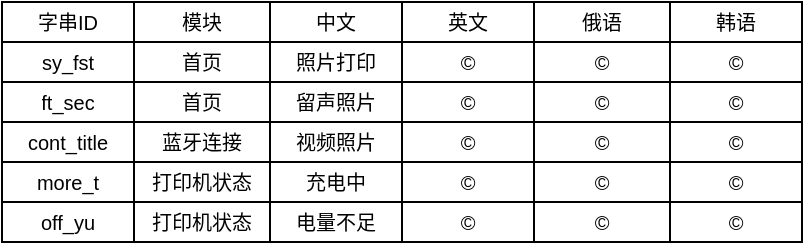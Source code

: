 <mxfile version="26.0.11">
  <diagram name="Page-1" id="XqgYWk0DBlqirWUSStaQ">
    <mxGraphModel dx="819" dy="441" grid="1" gridSize="10" guides="1" tooltips="1" connect="1" arrows="1" fold="1" page="1" pageScale="1" pageWidth="827" pageHeight="1169" math="0" shadow="0">
      <root>
        <mxCell id="0" />
        <mxCell id="1" parent="0" />
        <mxCell id="3SftzCptuapMJNLHKQNX-132" value="" style="group" vertex="1" connectable="0" parent="1">
          <mxGeometry x="230" y="70" width="400" height="120" as="geometry" />
        </mxCell>
        <mxCell id="3SftzCptuapMJNLHKQNX-104" value="" style="group" vertex="1" connectable="0" parent="3SftzCptuapMJNLHKQNX-132">
          <mxGeometry width="400" height="60" as="geometry" />
        </mxCell>
        <mxCell id="3SftzCptuapMJNLHKQNX-40" value="" style="shape=table;startSize=0;container=1;collapsible=0;childLayout=tableLayout;fontSize=16;" vertex="1" parent="3SftzCptuapMJNLHKQNX-104">
          <mxGeometry width="200" height="60" as="geometry" />
        </mxCell>
        <mxCell id="3SftzCptuapMJNLHKQNX-41" value="" style="shape=tableRow;horizontal=0;startSize=0;swimlaneHead=0;swimlaneBody=0;strokeColor=inherit;top=0;left=0;bottom=0;right=0;collapsible=0;dropTarget=0;fillColor=none;points=[[0,0.5],[1,0.5]];portConstraint=eastwest;fontSize=16;" vertex="1" parent="3SftzCptuapMJNLHKQNX-40">
          <mxGeometry width="200" height="20" as="geometry" />
        </mxCell>
        <mxCell id="3SftzCptuapMJNLHKQNX-42" value="字串ID" style="shape=partialRectangle;html=1;whiteSpace=wrap;connectable=0;strokeColor=inherit;overflow=hidden;fillColor=none;top=0;left=0;bottom=0;right=0;pointerEvents=1;fontSize=10;" vertex="1" parent="3SftzCptuapMJNLHKQNX-41">
          <mxGeometry width="66" height="20" as="geometry">
            <mxRectangle width="66" height="20" as="alternateBounds" />
          </mxGeometry>
        </mxCell>
        <mxCell id="3SftzCptuapMJNLHKQNX-43" value="模块" style="shape=partialRectangle;html=1;whiteSpace=wrap;connectable=0;strokeColor=inherit;overflow=hidden;fillColor=none;top=0;left=0;bottom=0;right=0;pointerEvents=1;fontSize=10;" vertex="1" parent="3SftzCptuapMJNLHKQNX-41">
          <mxGeometry x="66" width="68" height="20" as="geometry">
            <mxRectangle width="68" height="20" as="alternateBounds" />
          </mxGeometry>
        </mxCell>
        <mxCell id="3SftzCptuapMJNLHKQNX-44" value="中文" style="shape=partialRectangle;html=1;whiteSpace=wrap;connectable=0;strokeColor=inherit;overflow=hidden;fillColor=none;top=0;left=0;bottom=0;right=0;pointerEvents=1;fontSize=10;" vertex="1" parent="3SftzCptuapMJNLHKQNX-41">
          <mxGeometry x="134" width="66" height="20" as="geometry">
            <mxRectangle width="66" height="20" as="alternateBounds" />
          </mxGeometry>
        </mxCell>
        <mxCell id="3SftzCptuapMJNLHKQNX-45" value="" style="shape=tableRow;horizontal=0;startSize=0;swimlaneHead=0;swimlaneBody=0;strokeColor=inherit;top=0;left=0;bottom=0;right=0;collapsible=0;dropTarget=0;fillColor=none;points=[[0,0.5],[1,0.5]];portConstraint=eastwest;fontSize=16;" vertex="1" parent="3SftzCptuapMJNLHKQNX-40">
          <mxGeometry y="20" width="200" height="20" as="geometry" />
        </mxCell>
        <mxCell id="3SftzCptuapMJNLHKQNX-46" value="sy_fst" style="shape=partialRectangle;html=1;whiteSpace=wrap;connectable=0;strokeColor=inherit;overflow=hidden;fillColor=none;top=0;left=0;bottom=0;right=0;pointerEvents=1;fontSize=10;" vertex="1" parent="3SftzCptuapMJNLHKQNX-45">
          <mxGeometry width="66" height="20" as="geometry">
            <mxRectangle width="66" height="20" as="alternateBounds" />
          </mxGeometry>
        </mxCell>
        <mxCell id="3SftzCptuapMJNLHKQNX-47" value="首页" style="shape=partialRectangle;html=1;whiteSpace=wrap;connectable=0;strokeColor=inherit;overflow=hidden;fillColor=none;top=0;left=0;bottom=0;right=0;pointerEvents=1;fontSize=10;" vertex="1" parent="3SftzCptuapMJNLHKQNX-45">
          <mxGeometry x="66" width="68" height="20" as="geometry">
            <mxRectangle width="68" height="20" as="alternateBounds" />
          </mxGeometry>
        </mxCell>
        <mxCell id="3SftzCptuapMJNLHKQNX-48" value="照片打印" style="shape=partialRectangle;html=1;whiteSpace=wrap;connectable=0;strokeColor=inherit;overflow=hidden;fillColor=none;top=0;left=0;bottom=0;right=0;pointerEvents=1;fontSize=10;" vertex="1" parent="3SftzCptuapMJNLHKQNX-45">
          <mxGeometry x="134" width="66" height="20" as="geometry">
            <mxRectangle width="66" height="20" as="alternateBounds" />
          </mxGeometry>
        </mxCell>
        <mxCell id="3SftzCptuapMJNLHKQNX-49" value="" style="shape=tableRow;horizontal=0;startSize=0;swimlaneHead=0;swimlaneBody=0;strokeColor=inherit;top=0;left=0;bottom=0;right=0;collapsible=0;dropTarget=0;fillColor=none;points=[[0,0.5],[1,0.5]];portConstraint=eastwest;fontSize=16;" vertex="1" parent="3SftzCptuapMJNLHKQNX-40">
          <mxGeometry y="40" width="200" height="20" as="geometry" />
        </mxCell>
        <mxCell id="3SftzCptuapMJNLHKQNX-50" value="ft_sec" style="shape=partialRectangle;html=1;whiteSpace=wrap;connectable=0;strokeColor=inherit;overflow=hidden;fillColor=none;top=0;left=0;bottom=0;right=0;pointerEvents=1;fontSize=10;" vertex="1" parent="3SftzCptuapMJNLHKQNX-49">
          <mxGeometry width="66" height="20" as="geometry">
            <mxRectangle width="66" height="20" as="alternateBounds" />
          </mxGeometry>
        </mxCell>
        <mxCell id="3SftzCptuapMJNLHKQNX-51" value="首页" style="shape=partialRectangle;html=1;whiteSpace=wrap;connectable=0;strokeColor=inherit;overflow=hidden;fillColor=none;top=0;left=0;bottom=0;right=0;pointerEvents=1;fontSize=10;" vertex="1" parent="3SftzCptuapMJNLHKQNX-49">
          <mxGeometry x="66" width="68" height="20" as="geometry">
            <mxRectangle width="68" height="20" as="alternateBounds" />
          </mxGeometry>
        </mxCell>
        <mxCell id="3SftzCptuapMJNLHKQNX-52" value="留声照片" style="shape=partialRectangle;html=1;whiteSpace=wrap;connectable=0;strokeColor=inherit;overflow=hidden;fillColor=none;top=0;left=0;bottom=0;right=0;pointerEvents=1;fontSize=10;" vertex="1" parent="3SftzCptuapMJNLHKQNX-49">
          <mxGeometry x="134" width="66" height="20" as="geometry">
            <mxRectangle width="66" height="20" as="alternateBounds" />
          </mxGeometry>
        </mxCell>
        <mxCell id="3SftzCptuapMJNLHKQNX-91" value="" style="shape=table;startSize=0;container=1;collapsible=0;childLayout=tableLayout;fontSize=16;" vertex="1" parent="3SftzCptuapMJNLHKQNX-104">
          <mxGeometry x="200" width="200" height="60" as="geometry" />
        </mxCell>
        <mxCell id="3SftzCptuapMJNLHKQNX-92" value="" style="shape=tableRow;horizontal=0;startSize=0;swimlaneHead=0;swimlaneBody=0;strokeColor=inherit;top=0;left=0;bottom=0;right=0;collapsible=0;dropTarget=0;fillColor=none;points=[[0,0.5],[1,0.5]];portConstraint=eastwest;fontSize=10;" vertex="1" parent="3SftzCptuapMJNLHKQNX-91">
          <mxGeometry width="200" height="20" as="geometry" />
        </mxCell>
        <mxCell id="3SftzCptuapMJNLHKQNX-93" value="英文" style="shape=partialRectangle;html=1;whiteSpace=wrap;connectable=0;strokeColor=inherit;overflow=hidden;fillColor=none;top=0;left=0;bottom=0;right=0;pointerEvents=1;fontSize=10;" vertex="1" parent="3SftzCptuapMJNLHKQNX-92">
          <mxGeometry width="66" height="20" as="geometry">
            <mxRectangle width="66" height="20" as="alternateBounds" />
          </mxGeometry>
        </mxCell>
        <mxCell id="3SftzCptuapMJNLHKQNX-94" value="俄语" style="shape=partialRectangle;html=1;whiteSpace=wrap;connectable=0;strokeColor=inherit;overflow=hidden;fillColor=none;top=0;left=0;bottom=0;right=0;pointerEvents=1;fontSize=10;" vertex="1" parent="3SftzCptuapMJNLHKQNX-92">
          <mxGeometry x="66" width="68" height="20" as="geometry">
            <mxRectangle width="68" height="20" as="alternateBounds" />
          </mxGeometry>
        </mxCell>
        <mxCell id="3SftzCptuapMJNLHKQNX-95" value="韩语" style="shape=partialRectangle;html=1;whiteSpace=wrap;connectable=0;strokeColor=inherit;overflow=hidden;fillColor=none;top=0;left=0;bottom=0;right=0;pointerEvents=1;fontSize=10;" vertex="1" parent="3SftzCptuapMJNLHKQNX-92">
          <mxGeometry x="134" width="66" height="20" as="geometry">
            <mxRectangle width="66" height="20" as="alternateBounds" />
          </mxGeometry>
        </mxCell>
        <mxCell id="3SftzCptuapMJNLHKQNX-96" value="" style="shape=tableRow;horizontal=0;startSize=0;swimlaneHead=0;swimlaneBody=0;strokeColor=inherit;top=0;left=0;bottom=0;right=0;collapsible=0;dropTarget=0;fillColor=none;points=[[0,0.5],[1,0.5]];portConstraint=eastwest;fontSize=10;" vertex="1" parent="3SftzCptuapMJNLHKQNX-91">
          <mxGeometry y="20" width="200" height="20" as="geometry" />
        </mxCell>
        <mxCell id="3SftzCptuapMJNLHKQNX-97" value="©️" style="shape=partialRectangle;html=1;whiteSpace=wrap;connectable=0;strokeColor=inherit;overflow=hidden;fillColor=none;top=0;left=0;bottom=0;right=0;pointerEvents=1;fontSize=10;" vertex="1" parent="3SftzCptuapMJNLHKQNX-96">
          <mxGeometry width="66" height="20" as="geometry">
            <mxRectangle width="66" height="20" as="alternateBounds" />
          </mxGeometry>
        </mxCell>
        <mxCell id="3SftzCptuapMJNLHKQNX-98" value="©️" style="shape=partialRectangle;html=1;whiteSpace=wrap;connectable=0;strokeColor=inherit;overflow=hidden;fillColor=none;top=0;left=0;bottom=0;right=0;pointerEvents=1;fontSize=10;" vertex="1" parent="3SftzCptuapMJNLHKQNX-96">
          <mxGeometry x="66" width="68" height="20" as="geometry">
            <mxRectangle width="68" height="20" as="alternateBounds" />
          </mxGeometry>
        </mxCell>
        <mxCell id="3SftzCptuapMJNLHKQNX-99" value="©️" style="shape=partialRectangle;html=1;whiteSpace=wrap;connectable=0;strokeColor=inherit;overflow=hidden;fillColor=none;top=0;left=0;bottom=0;right=0;pointerEvents=1;fontSize=10;" vertex="1" parent="3SftzCptuapMJNLHKQNX-96">
          <mxGeometry x="134" width="66" height="20" as="geometry">
            <mxRectangle width="66" height="20" as="alternateBounds" />
          </mxGeometry>
        </mxCell>
        <mxCell id="3SftzCptuapMJNLHKQNX-100" value="" style="shape=tableRow;horizontal=0;startSize=0;swimlaneHead=0;swimlaneBody=0;strokeColor=inherit;top=0;left=0;bottom=0;right=0;collapsible=0;dropTarget=0;fillColor=none;points=[[0,0.5],[1,0.5]];portConstraint=eastwest;fontSize=10;" vertex="1" parent="3SftzCptuapMJNLHKQNX-91">
          <mxGeometry y="40" width="200" height="20" as="geometry" />
        </mxCell>
        <mxCell id="3SftzCptuapMJNLHKQNX-101" value="©️" style="shape=partialRectangle;html=1;whiteSpace=wrap;connectable=0;strokeColor=inherit;overflow=hidden;fillColor=none;top=0;left=0;bottom=0;right=0;pointerEvents=1;fontSize=10;" vertex="1" parent="3SftzCptuapMJNLHKQNX-100">
          <mxGeometry width="66" height="20" as="geometry">
            <mxRectangle width="66" height="20" as="alternateBounds" />
          </mxGeometry>
        </mxCell>
        <mxCell id="3SftzCptuapMJNLHKQNX-102" value="©️" style="shape=partialRectangle;html=1;whiteSpace=wrap;connectable=0;strokeColor=inherit;overflow=hidden;fillColor=none;top=0;left=0;bottom=0;right=0;pointerEvents=1;fontSize=10;" vertex="1" parent="3SftzCptuapMJNLHKQNX-100">
          <mxGeometry x="66" width="68" height="20" as="geometry">
            <mxRectangle width="68" height="20" as="alternateBounds" />
          </mxGeometry>
        </mxCell>
        <mxCell id="3SftzCptuapMJNLHKQNX-103" value="©️" style="shape=partialRectangle;html=1;whiteSpace=wrap;connectable=0;strokeColor=inherit;overflow=hidden;fillColor=none;top=0;left=0;bottom=0;right=0;pointerEvents=1;fontSize=10;" vertex="1" parent="3SftzCptuapMJNLHKQNX-100">
          <mxGeometry x="134" width="66" height="20" as="geometry">
            <mxRectangle width="66" height="20" as="alternateBounds" />
          </mxGeometry>
        </mxCell>
        <mxCell id="3SftzCptuapMJNLHKQNX-105" value="" style="group" vertex="1" connectable="0" parent="3SftzCptuapMJNLHKQNX-132">
          <mxGeometry y="60" width="400" height="60" as="geometry" />
        </mxCell>
        <mxCell id="3SftzCptuapMJNLHKQNX-106" value="" style="shape=table;startSize=0;container=1;collapsible=0;childLayout=tableLayout;fontSize=16;" vertex="1" parent="3SftzCptuapMJNLHKQNX-105">
          <mxGeometry width="200" height="60" as="geometry" />
        </mxCell>
        <mxCell id="3SftzCptuapMJNLHKQNX-107" value="" style="shape=tableRow;horizontal=0;startSize=0;swimlaneHead=0;swimlaneBody=0;strokeColor=inherit;top=0;left=0;bottom=0;right=0;collapsible=0;dropTarget=0;fillColor=none;points=[[0,0.5],[1,0.5]];portConstraint=eastwest;fontSize=16;" vertex="1" parent="3SftzCptuapMJNLHKQNX-106">
          <mxGeometry width="200" height="20" as="geometry" />
        </mxCell>
        <mxCell id="3SftzCptuapMJNLHKQNX-108" value="cont_title" style="shape=partialRectangle;html=1;whiteSpace=wrap;connectable=0;strokeColor=inherit;overflow=hidden;fillColor=none;top=0;left=0;bottom=0;right=0;pointerEvents=1;fontSize=10;" vertex="1" parent="3SftzCptuapMJNLHKQNX-107">
          <mxGeometry width="66" height="20" as="geometry">
            <mxRectangle width="66" height="20" as="alternateBounds" />
          </mxGeometry>
        </mxCell>
        <mxCell id="3SftzCptuapMJNLHKQNX-109" value="蓝牙连接" style="shape=partialRectangle;html=1;whiteSpace=wrap;connectable=0;strokeColor=inherit;overflow=hidden;fillColor=none;top=0;left=0;bottom=0;right=0;pointerEvents=1;fontSize=10;" vertex="1" parent="3SftzCptuapMJNLHKQNX-107">
          <mxGeometry x="66" width="68" height="20" as="geometry">
            <mxRectangle width="68" height="20" as="alternateBounds" />
          </mxGeometry>
        </mxCell>
        <mxCell id="3SftzCptuapMJNLHKQNX-110" value="视频照片" style="shape=partialRectangle;html=1;whiteSpace=wrap;connectable=0;strokeColor=inherit;overflow=hidden;fillColor=none;top=0;left=0;bottom=0;right=0;pointerEvents=1;fontSize=10;" vertex="1" parent="3SftzCptuapMJNLHKQNX-107">
          <mxGeometry x="134" width="66" height="20" as="geometry">
            <mxRectangle width="66" height="20" as="alternateBounds" />
          </mxGeometry>
        </mxCell>
        <mxCell id="3SftzCptuapMJNLHKQNX-111" value="" style="shape=tableRow;horizontal=0;startSize=0;swimlaneHead=0;swimlaneBody=0;strokeColor=inherit;top=0;left=0;bottom=0;right=0;collapsible=0;dropTarget=0;fillColor=none;points=[[0,0.5],[1,0.5]];portConstraint=eastwest;fontSize=16;" vertex="1" parent="3SftzCptuapMJNLHKQNX-106">
          <mxGeometry y="20" width="200" height="20" as="geometry" />
        </mxCell>
        <mxCell id="3SftzCptuapMJNLHKQNX-112" value="more_t" style="shape=partialRectangle;html=1;whiteSpace=wrap;connectable=0;strokeColor=inherit;overflow=hidden;fillColor=none;top=0;left=0;bottom=0;right=0;pointerEvents=1;fontSize=10;" vertex="1" parent="3SftzCptuapMJNLHKQNX-111">
          <mxGeometry width="66" height="20" as="geometry">
            <mxRectangle width="66" height="20" as="alternateBounds" />
          </mxGeometry>
        </mxCell>
        <mxCell id="3SftzCptuapMJNLHKQNX-113" value="打印机状态" style="shape=partialRectangle;html=1;whiteSpace=wrap;connectable=0;strokeColor=inherit;overflow=hidden;fillColor=none;top=0;left=0;bottom=0;right=0;pointerEvents=1;fontSize=10;" vertex="1" parent="3SftzCptuapMJNLHKQNX-111">
          <mxGeometry x="66" width="68" height="20" as="geometry">
            <mxRectangle width="68" height="20" as="alternateBounds" />
          </mxGeometry>
        </mxCell>
        <mxCell id="3SftzCptuapMJNLHKQNX-114" value="充电中" style="shape=partialRectangle;html=1;whiteSpace=wrap;connectable=0;strokeColor=inherit;overflow=hidden;fillColor=none;top=0;left=0;bottom=0;right=0;pointerEvents=1;fontSize=10;" vertex="1" parent="3SftzCptuapMJNLHKQNX-111">
          <mxGeometry x="134" width="66" height="20" as="geometry">
            <mxRectangle width="66" height="20" as="alternateBounds" />
          </mxGeometry>
        </mxCell>
        <mxCell id="3SftzCptuapMJNLHKQNX-115" value="" style="shape=tableRow;horizontal=0;startSize=0;swimlaneHead=0;swimlaneBody=0;strokeColor=inherit;top=0;left=0;bottom=0;right=0;collapsible=0;dropTarget=0;fillColor=none;points=[[0,0.5],[1,0.5]];portConstraint=eastwest;fontSize=16;" vertex="1" parent="3SftzCptuapMJNLHKQNX-106">
          <mxGeometry y="40" width="200" height="20" as="geometry" />
        </mxCell>
        <mxCell id="3SftzCptuapMJNLHKQNX-116" value="off_yu" style="shape=partialRectangle;html=1;whiteSpace=wrap;connectable=0;strokeColor=inherit;overflow=hidden;fillColor=none;top=0;left=0;bottom=0;right=0;pointerEvents=1;fontSize=10;" vertex="1" parent="3SftzCptuapMJNLHKQNX-115">
          <mxGeometry width="66" height="20" as="geometry">
            <mxRectangle width="66" height="20" as="alternateBounds" />
          </mxGeometry>
        </mxCell>
        <mxCell id="3SftzCptuapMJNLHKQNX-117" value="打印机状态" style="shape=partialRectangle;html=1;whiteSpace=wrap;connectable=0;strokeColor=inherit;overflow=hidden;fillColor=none;top=0;left=0;bottom=0;right=0;pointerEvents=1;fontSize=10;" vertex="1" parent="3SftzCptuapMJNLHKQNX-115">
          <mxGeometry x="66" width="68" height="20" as="geometry">
            <mxRectangle width="68" height="20" as="alternateBounds" />
          </mxGeometry>
        </mxCell>
        <mxCell id="3SftzCptuapMJNLHKQNX-118" value="电量不足" style="shape=partialRectangle;html=1;whiteSpace=wrap;connectable=0;strokeColor=inherit;overflow=hidden;fillColor=none;top=0;left=0;bottom=0;right=0;pointerEvents=1;fontSize=10;" vertex="1" parent="3SftzCptuapMJNLHKQNX-115">
          <mxGeometry x="134" width="66" height="20" as="geometry">
            <mxRectangle width="66" height="20" as="alternateBounds" />
          </mxGeometry>
        </mxCell>
        <mxCell id="3SftzCptuapMJNLHKQNX-119" value="" style="shape=table;startSize=0;container=1;collapsible=0;childLayout=tableLayout;fontSize=16;" vertex="1" parent="3SftzCptuapMJNLHKQNX-105">
          <mxGeometry x="200" width="200" height="60" as="geometry" />
        </mxCell>
        <mxCell id="3SftzCptuapMJNLHKQNX-120" value="" style="shape=tableRow;horizontal=0;startSize=0;swimlaneHead=0;swimlaneBody=0;strokeColor=inherit;top=0;left=0;bottom=0;right=0;collapsible=0;dropTarget=0;fillColor=none;points=[[0,0.5],[1,0.5]];portConstraint=eastwest;fontSize=10;" vertex="1" parent="3SftzCptuapMJNLHKQNX-119">
          <mxGeometry width="200" height="20" as="geometry" />
        </mxCell>
        <mxCell id="3SftzCptuapMJNLHKQNX-121" value="©️" style="shape=partialRectangle;html=1;whiteSpace=wrap;connectable=0;strokeColor=inherit;overflow=hidden;fillColor=none;top=0;left=0;bottom=0;right=0;pointerEvents=1;fontSize=10;" vertex="1" parent="3SftzCptuapMJNLHKQNX-120">
          <mxGeometry width="66" height="20" as="geometry">
            <mxRectangle width="66" height="20" as="alternateBounds" />
          </mxGeometry>
        </mxCell>
        <mxCell id="3SftzCptuapMJNLHKQNX-122" value="©️" style="shape=partialRectangle;html=1;whiteSpace=wrap;connectable=0;strokeColor=inherit;overflow=hidden;fillColor=none;top=0;left=0;bottom=0;right=0;pointerEvents=1;fontSize=10;" vertex="1" parent="3SftzCptuapMJNLHKQNX-120">
          <mxGeometry x="66" width="68" height="20" as="geometry">
            <mxRectangle width="68" height="20" as="alternateBounds" />
          </mxGeometry>
        </mxCell>
        <mxCell id="3SftzCptuapMJNLHKQNX-123" value="©️" style="shape=partialRectangle;html=1;whiteSpace=wrap;connectable=0;strokeColor=inherit;overflow=hidden;fillColor=none;top=0;left=0;bottom=0;right=0;pointerEvents=1;fontSize=10;" vertex="1" parent="3SftzCptuapMJNLHKQNX-120">
          <mxGeometry x="134" width="66" height="20" as="geometry">
            <mxRectangle width="66" height="20" as="alternateBounds" />
          </mxGeometry>
        </mxCell>
        <mxCell id="3SftzCptuapMJNLHKQNX-124" value="" style="shape=tableRow;horizontal=0;startSize=0;swimlaneHead=0;swimlaneBody=0;strokeColor=inherit;top=0;left=0;bottom=0;right=0;collapsible=0;dropTarget=0;fillColor=none;points=[[0,0.5],[1,0.5]];portConstraint=eastwest;fontSize=10;" vertex="1" parent="3SftzCptuapMJNLHKQNX-119">
          <mxGeometry y="20" width="200" height="20" as="geometry" />
        </mxCell>
        <mxCell id="3SftzCptuapMJNLHKQNX-125" value="©️" style="shape=partialRectangle;html=1;whiteSpace=wrap;connectable=0;strokeColor=inherit;overflow=hidden;fillColor=none;top=0;left=0;bottom=0;right=0;pointerEvents=1;fontSize=10;" vertex="1" parent="3SftzCptuapMJNLHKQNX-124">
          <mxGeometry width="66" height="20" as="geometry">
            <mxRectangle width="66" height="20" as="alternateBounds" />
          </mxGeometry>
        </mxCell>
        <mxCell id="3SftzCptuapMJNLHKQNX-126" value="©️" style="shape=partialRectangle;html=1;whiteSpace=wrap;connectable=0;strokeColor=inherit;overflow=hidden;fillColor=none;top=0;left=0;bottom=0;right=0;pointerEvents=1;fontSize=10;" vertex="1" parent="3SftzCptuapMJNLHKQNX-124">
          <mxGeometry x="66" width="68" height="20" as="geometry">
            <mxRectangle width="68" height="20" as="alternateBounds" />
          </mxGeometry>
        </mxCell>
        <mxCell id="3SftzCptuapMJNLHKQNX-127" value="©️" style="shape=partialRectangle;html=1;whiteSpace=wrap;connectable=0;strokeColor=inherit;overflow=hidden;fillColor=none;top=0;left=0;bottom=0;right=0;pointerEvents=1;fontSize=10;" vertex="1" parent="3SftzCptuapMJNLHKQNX-124">
          <mxGeometry x="134" width="66" height="20" as="geometry">
            <mxRectangle width="66" height="20" as="alternateBounds" />
          </mxGeometry>
        </mxCell>
        <mxCell id="3SftzCptuapMJNLHKQNX-128" value="" style="shape=tableRow;horizontal=0;startSize=0;swimlaneHead=0;swimlaneBody=0;strokeColor=inherit;top=0;left=0;bottom=0;right=0;collapsible=0;dropTarget=0;fillColor=none;points=[[0,0.5],[1,0.5]];portConstraint=eastwest;fontSize=10;" vertex="1" parent="3SftzCptuapMJNLHKQNX-119">
          <mxGeometry y="40" width="200" height="20" as="geometry" />
        </mxCell>
        <mxCell id="3SftzCptuapMJNLHKQNX-129" value="©️" style="shape=partialRectangle;html=1;whiteSpace=wrap;connectable=0;strokeColor=inherit;overflow=hidden;fillColor=none;top=0;left=0;bottom=0;right=0;pointerEvents=1;fontSize=10;" vertex="1" parent="3SftzCptuapMJNLHKQNX-128">
          <mxGeometry width="66" height="20" as="geometry">
            <mxRectangle width="66" height="20" as="alternateBounds" />
          </mxGeometry>
        </mxCell>
        <mxCell id="3SftzCptuapMJNLHKQNX-130" value="©️" style="shape=partialRectangle;html=1;whiteSpace=wrap;connectable=0;strokeColor=inherit;overflow=hidden;fillColor=none;top=0;left=0;bottom=0;right=0;pointerEvents=1;fontSize=10;" vertex="1" parent="3SftzCptuapMJNLHKQNX-128">
          <mxGeometry x="66" width="68" height="20" as="geometry">
            <mxRectangle width="68" height="20" as="alternateBounds" />
          </mxGeometry>
        </mxCell>
        <mxCell id="3SftzCptuapMJNLHKQNX-131" value="©️" style="shape=partialRectangle;html=1;whiteSpace=wrap;connectable=0;strokeColor=inherit;overflow=hidden;fillColor=none;top=0;left=0;bottom=0;right=0;pointerEvents=1;fontSize=10;" vertex="1" parent="3SftzCptuapMJNLHKQNX-128">
          <mxGeometry x="134" width="66" height="20" as="geometry">
            <mxRectangle width="66" height="20" as="alternateBounds" />
          </mxGeometry>
        </mxCell>
      </root>
    </mxGraphModel>
  </diagram>
</mxfile>

